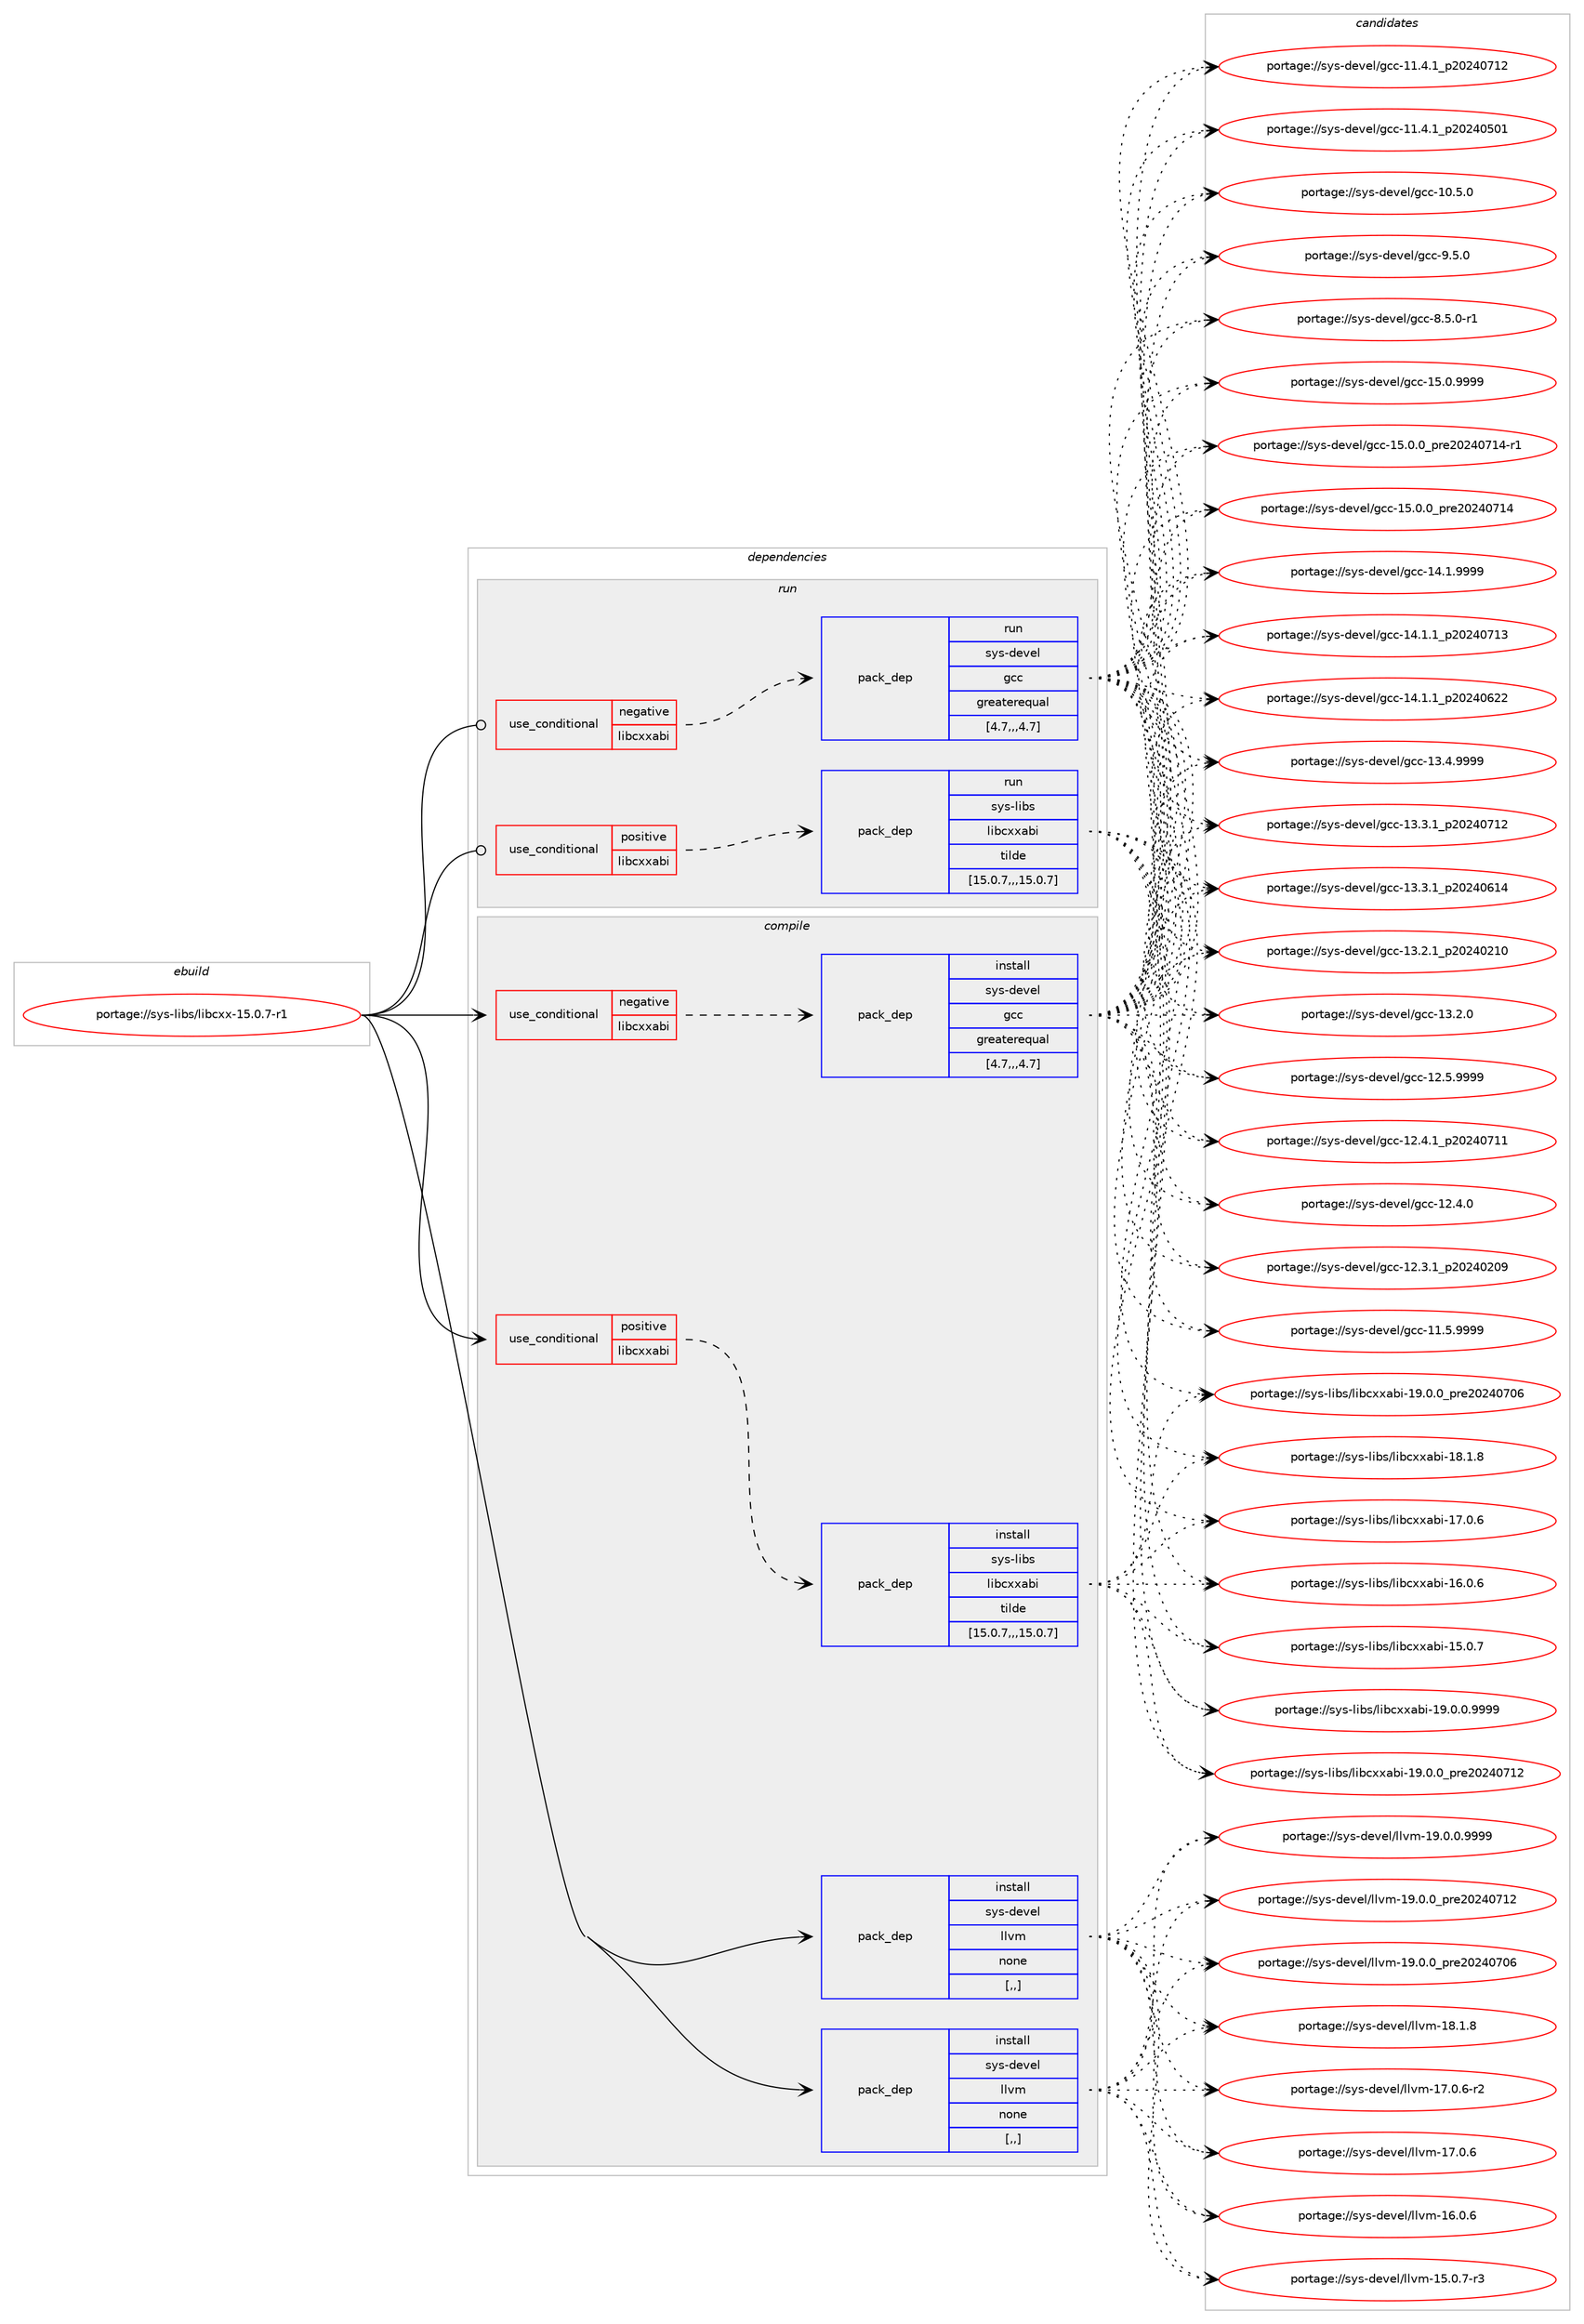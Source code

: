 digraph prolog {

# *************
# Graph options
# *************

newrank=true;
concentrate=true;
compound=true;
graph [rankdir=LR,fontname=Helvetica,fontsize=10,ranksep=1.5];#, ranksep=2.5, nodesep=0.2];
edge  [arrowhead=vee];
node  [fontname=Helvetica,fontsize=10];

# **********
# The ebuild
# **********

subgraph cluster_leftcol {
color=gray;
label=<<i>ebuild</i>>;
id [label="portage://sys-libs/libcxx-15.0.7-r1", color=red, width=4, href="../sys-libs/libcxx-15.0.7-r1.svg"];
}

# ****************
# The dependencies
# ****************

subgraph cluster_midcol {
color=gray;
label=<<i>dependencies</i>>;
subgraph cluster_compile {
fillcolor="#eeeeee";
style=filled;
label=<<i>compile</i>>;
subgraph cond116813 {
dependency438447 [label=<<TABLE BORDER="0" CELLBORDER="1" CELLSPACING="0" CELLPADDING="4"><TR><TD ROWSPAN="3" CELLPADDING="10">use_conditional</TD></TR><TR><TD>negative</TD></TR><TR><TD>libcxxabi</TD></TR></TABLE>>, shape=none, color=red];
subgraph pack318629 {
dependency438448 [label=<<TABLE BORDER="0" CELLBORDER="1" CELLSPACING="0" CELLPADDING="4" WIDTH="220"><TR><TD ROWSPAN="6" CELLPADDING="30">pack_dep</TD></TR><TR><TD WIDTH="110">install</TD></TR><TR><TD>sys-devel</TD></TR><TR><TD>gcc</TD></TR><TR><TD>greaterequal</TD></TR><TR><TD>[4.7,,,4.7]</TD></TR></TABLE>>, shape=none, color=blue];
}
dependency438447:e -> dependency438448:w [weight=20,style="dashed",arrowhead="vee"];
}
id:e -> dependency438447:w [weight=20,style="solid",arrowhead="vee"];
subgraph cond116814 {
dependency438449 [label=<<TABLE BORDER="0" CELLBORDER="1" CELLSPACING="0" CELLPADDING="4"><TR><TD ROWSPAN="3" CELLPADDING="10">use_conditional</TD></TR><TR><TD>positive</TD></TR><TR><TD>libcxxabi</TD></TR></TABLE>>, shape=none, color=red];
subgraph pack318630 {
dependency438450 [label=<<TABLE BORDER="0" CELLBORDER="1" CELLSPACING="0" CELLPADDING="4" WIDTH="220"><TR><TD ROWSPAN="6" CELLPADDING="30">pack_dep</TD></TR><TR><TD WIDTH="110">install</TD></TR><TR><TD>sys-libs</TD></TR><TR><TD>libcxxabi</TD></TR><TR><TD>tilde</TD></TR><TR><TD>[15.0.7,,,15.0.7]</TD></TR></TABLE>>, shape=none, color=blue];
}
dependency438449:e -> dependency438450:w [weight=20,style="dashed",arrowhead="vee"];
}
id:e -> dependency438449:w [weight=20,style="solid",arrowhead="vee"];
subgraph pack318631 {
dependency438451 [label=<<TABLE BORDER="0" CELLBORDER="1" CELLSPACING="0" CELLPADDING="4" WIDTH="220"><TR><TD ROWSPAN="6" CELLPADDING="30">pack_dep</TD></TR><TR><TD WIDTH="110">install</TD></TR><TR><TD>sys-devel</TD></TR><TR><TD>llvm</TD></TR><TR><TD>none</TD></TR><TR><TD>[,,]</TD></TR></TABLE>>, shape=none, color=blue];
}
id:e -> dependency438451:w [weight=20,style="solid",arrowhead="vee"];
subgraph pack318632 {
dependency438452 [label=<<TABLE BORDER="0" CELLBORDER="1" CELLSPACING="0" CELLPADDING="4" WIDTH="220"><TR><TD ROWSPAN="6" CELLPADDING="30">pack_dep</TD></TR><TR><TD WIDTH="110">install</TD></TR><TR><TD>sys-devel</TD></TR><TR><TD>llvm</TD></TR><TR><TD>none</TD></TR><TR><TD>[,,]</TD></TR></TABLE>>, shape=none, color=blue];
}
id:e -> dependency438452:w [weight=20,style="solid",arrowhead="vee"];
}
subgraph cluster_compileandrun {
fillcolor="#eeeeee";
style=filled;
label=<<i>compile and run</i>>;
}
subgraph cluster_run {
fillcolor="#eeeeee";
style=filled;
label=<<i>run</i>>;
subgraph cond116815 {
dependency438453 [label=<<TABLE BORDER="0" CELLBORDER="1" CELLSPACING="0" CELLPADDING="4"><TR><TD ROWSPAN="3" CELLPADDING="10">use_conditional</TD></TR><TR><TD>negative</TD></TR><TR><TD>libcxxabi</TD></TR></TABLE>>, shape=none, color=red];
subgraph pack318633 {
dependency438454 [label=<<TABLE BORDER="0" CELLBORDER="1" CELLSPACING="0" CELLPADDING="4" WIDTH="220"><TR><TD ROWSPAN="6" CELLPADDING="30">pack_dep</TD></TR><TR><TD WIDTH="110">run</TD></TR><TR><TD>sys-devel</TD></TR><TR><TD>gcc</TD></TR><TR><TD>greaterequal</TD></TR><TR><TD>[4.7,,,4.7]</TD></TR></TABLE>>, shape=none, color=blue];
}
dependency438453:e -> dependency438454:w [weight=20,style="dashed",arrowhead="vee"];
}
id:e -> dependency438453:w [weight=20,style="solid",arrowhead="odot"];
subgraph cond116816 {
dependency438455 [label=<<TABLE BORDER="0" CELLBORDER="1" CELLSPACING="0" CELLPADDING="4"><TR><TD ROWSPAN="3" CELLPADDING="10">use_conditional</TD></TR><TR><TD>positive</TD></TR><TR><TD>libcxxabi</TD></TR></TABLE>>, shape=none, color=red];
subgraph pack318634 {
dependency438456 [label=<<TABLE BORDER="0" CELLBORDER="1" CELLSPACING="0" CELLPADDING="4" WIDTH="220"><TR><TD ROWSPAN="6" CELLPADDING="30">pack_dep</TD></TR><TR><TD WIDTH="110">run</TD></TR><TR><TD>sys-libs</TD></TR><TR><TD>libcxxabi</TD></TR><TR><TD>tilde</TD></TR><TR><TD>[15.0.7,,,15.0.7]</TD></TR></TABLE>>, shape=none, color=blue];
}
dependency438455:e -> dependency438456:w [weight=20,style="dashed",arrowhead="vee"];
}
id:e -> dependency438455:w [weight=20,style="solid",arrowhead="odot"];
}
}

# **************
# The candidates
# **************

subgraph cluster_choices {
rank=same;
color=gray;
label=<<i>candidates</i>>;

subgraph choice318629 {
color=black;
nodesep=1;
choice1151211154510010111810110847103999945495346484657575757 [label="portage://sys-devel/gcc-15.0.9999", color=red, width=4,href="../sys-devel/gcc-15.0.9999.svg"];
choice11512111545100101118101108471039999454953464846489511211410150485052485549524511449 [label="portage://sys-devel/gcc-15.0.0_pre20240714-r1", color=red, width=4,href="../sys-devel/gcc-15.0.0_pre20240714-r1.svg"];
choice1151211154510010111810110847103999945495346484648951121141015048505248554952 [label="portage://sys-devel/gcc-15.0.0_pre20240714", color=red, width=4,href="../sys-devel/gcc-15.0.0_pre20240714.svg"];
choice1151211154510010111810110847103999945495246494657575757 [label="portage://sys-devel/gcc-14.1.9999", color=red, width=4,href="../sys-devel/gcc-14.1.9999.svg"];
choice1151211154510010111810110847103999945495246494649951125048505248554951 [label="portage://sys-devel/gcc-14.1.1_p20240713", color=red, width=4,href="../sys-devel/gcc-14.1.1_p20240713.svg"];
choice1151211154510010111810110847103999945495246494649951125048505248545050 [label="portage://sys-devel/gcc-14.1.1_p20240622", color=red, width=4,href="../sys-devel/gcc-14.1.1_p20240622.svg"];
choice1151211154510010111810110847103999945495146524657575757 [label="portage://sys-devel/gcc-13.4.9999", color=red, width=4,href="../sys-devel/gcc-13.4.9999.svg"];
choice1151211154510010111810110847103999945495146514649951125048505248554950 [label="portage://sys-devel/gcc-13.3.1_p20240712", color=red, width=4,href="../sys-devel/gcc-13.3.1_p20240712.svg"];
choice1151211154510010111810110847103999945495146514649951125048505248544952 [label="portage://sys-devel/gcc-13.3.1_p20240614", color=red, width=4,href="../sys-devel/gcc-13.3.1_p20240614.svg"];
choice1151211154510010111810110847103999945495146504649951125048505248504948 [label="portage://sys-devel/gcc-13.2.1_p20240210", color=red, width=4,href="../sys-devel/gcc-13.2.1_p20240210.svg"];
choice1151211154510010111810110847103999945495146504648 [label="portage://sys-devel/gcc-13.2.0", color=red, width=4,href="../sys-devel/gcc-13.2.0.svg"];
choice1151211154510010111810110847103999945495046534657575757 [label="portage://sys-devel/gcc-12.5.9999", color=red, width=4,href="../sys-devel/gcc-12.5.9999.svg"];
choice1151211154510010111810110847103999945495046524649951125048505248554949 [label="portage://sys-devel/gcc-12.4.1_p20240711", color=red, width=4,href="../sys-devel/gcc-12.4.1_p20240711.svg"];
choice1151211154510010111810110847103999945495046524648 [label="portage://sys-devel/gcc-12.4.0", color=red, width=4,href="../sys-devel/gcc-12.4.0.svg"];
choice1151211154510010111810110847103999945495046514649951125048505248504857 [label="portage://sys-devel/gcc-12.3.1_p20240209", color=red, width=4,href="../sys-devel/gcc-12.3.1_p20240209.svg"];
choice1151211154510010111810110847103999945494946534657575757 [label="portage://sys-devel/gcc-11.5.9999", color=red, width=4,href="../sys-devel/gcc-11.5.9999.svg"];
choice1151211154510010111810110847103999945494946524649951125048505248554950 [label="portage://sys-devel/gcc-11.4.1_p20240712", color=red, width=4,href="../sys-devel/gcc-11.4.1_p20240712.svg"];
choice1151211154510010111810110847103999945494946524649951125048505248534849 [label="portage://sys-devel/gcc-11.4.1_p20240501", color=red, width=4,href="../sys-devel/gcc-11.4.1_p20240501.svg"];
choice1151211154510010111810110847103999945494846534648 [label="portage://sys-devel/gcc-10.5.0", color=red, width=4,href="../sys-devel/gcc-10.5.0.svg"];
choice11512111545100101118101108471039999455746534648 [label="portage://sys-devel/gcc-9.5.0", color=red, width=4,href="../sys-devel/gcc-9.5.0.svg"];
choice115121115451001011181011084710399994556465346484511449 [label="portage://sys-devel/gcc-8.5.0-r1", color=red, width=4,href="../sys-devel/gcc-8.5.0-r1.svg"];
dependency438448:e -> choice1151211154510010111810110847103999945495346484657575757:w [style=dotted,weight="100"];
dependency438448:e -> choice11512111545100101118101108471039999454953464846489511211410150485052485549524511449:w [style=dotted,weight="100"];
dependency438448:e -> choice1151211154510010111810110847103999945495346484648951121141015048505248554952:w [style=dotted,weight="100"];
dependency438448:e -> choice1151211154510010111810110847103999945495246494657575757:w [style=dotted,weight="100"];
dependency438448:e -> choice1151211154510010111810110847103999945495246494649951125048505248554951:w [style=dotted,weight="100"];
dependency438448:e -> choice1151211154510010111810110847103999945495246494649951125048505248545050:w [style=dotted,weight="100"];
dependency438448:e -> choice1151211154510010111810110847103999945495146524657575757:w [style=dotted,weight="100"];
dependency438448:e -> choice1151211154510010111810110847103999945495146514649951125048505248554950:w [style=dotted,weight="100"];
dependency438448:e -> choice1151211154510010111810110847103999945495146514649951125048505248544952:w [style=dotted,weight="100"];
dependency438448:e -> choice1151211154510010111810110847103999945495146504649951125048505248504948:w [style=dotted,weight="100"];
dependency438448:e -> choice1151211154510010111810110847103999945495146504648:w [style=dotted,weight="100"];
dependency438448:e -> choice1151211154510010111810110847103999945495046534657575757:w [style=dotted,weight="100"];
dependency438448:e -> choice1151211154510010111810110847103999945495046524649951125048505248554949:w [style=dotted,weight="100"];
dependency438448:e -> choice1151211154510010111810110847103999945495046524648:w [style=dotted,weight="100"];
dependency438448:e -> choice1151211154510010111810110847103999945495046514649951125048505248504857:w [style=dotted,weight="100"];
dependency438448:e -> choice1151211154510010111810110847103999945494946534657575757:w [style=dotted,weight="100"];
dependency438448:e -> choice1151211154510010111810110847103999945494946524649951125048505248554950:w [style=dotted,weight="100"];
dependency438448:e -> choice1151211154510010111810110847103999945494946524649951125048505248534849:w [style=dotted,weight="100"];
dependency438448:e -> choice1151211154510010111810110847103999945494846534648:w [style=dotted,weight="100"];
dependency438448:e -> choice11512111545100101118101108471039999455746534648:w [style=dotted,weight="100"];
dependency438448:e -> choice115121115451001011181011084710399994556465346484511449:w [style=dotted,weight="100"];
}
subgraph choice318630 {
color=black;
nodesep=1;
choice11512111545108105981154710810598991201209798105454957464846484657575757 [label="portage://sys-libs/libcxxabi-19.0.0.9999", color=red, width=4,href="../sys-libs/libcxxabi-19.0.0.9999.svg"];
choice1151211154510810598115471081059899120120979810545495746484648951121141015048505248554950 [label="portage://sys-libs/libcxxabi-19.0.0_pre20240712", color=red, width=4,href="../sys-libs/libcxxabi-19.0.0_pre20240712.svg"];
choice1151211154510810598115471081059899120120979810545495746484648951121141015048505248554854 [label="portage://sys-libs/libcxxabi-19.0.0_pre20240706", color=red, width=4,href="../sys-libs/libcxxabi-19.0.0_pre20240706.svg"];
choice1151211154510810598115471081059899120120979810545495646494656 [label="portage://sys-libs/libcxxabi-18.1.8", color=red, width=4,href="../sys-libs/libcxxabi-18.1.8.svg"];
choice1151211154510810598115471081059899120120979810545495546484654 [label="portage://sys-libs/libcxxabi-17.0.6", color=red, width=4,href="../sys-libs/libcxxabi-17.0.6.svg"];
choice1151211154510810598115471081059899120120979810545495446484654 [label="portage://sys-libs/libcxxabi-16.0.6", color=red, width=4,href="../sys-libs/libcxxabi-16.0.6.svg"];
choice1151211154510810598115471081059899120120979810545495346484655 [label="portage://sys-libs/libcxxabi-15.0.7", color=red, width=4,href="../sys-libs/libcxxabi-15.0.7.svg"];
dependency438450:e -> choice11512111545108105981154710810598991201209798105454957464846484657575757:w [style=dotted,weight="100"];
dependency438450:e -> choice1151211154510810598115471081059899120120979810545495746484648951121141015048505248554950:w [style=dotted,weight="100"];
dependency438450:e -> choice1151211154510810598115471081059899120120979810545495746484648951121141015048505248554854:w [style=dotted,weight="100"];
dependency438450:e -> choice1151211154510810598115471081059899120120979810545495646494656:w [style=dotted,weight="100"];
dependency438450:e -> choice1151211154510810598115471081059899120120979810545495546484654:w [style=dotted,weight="100"];
dependency438450:e -> choice1151211154510810598115471081059899120120979810545495446484654:w [style=dotted,weight="100"];
dependency438450:e -> choice1151211154510810598115471081059899120120979810545495346484655:w [style=dotted,weight="100"];
}
subgraph choice318631 {
color=black;
nodesep=1;
choice1151211154510010111810110847108108118109454957464846484657575757 [label="portage://sys-devel/llvm-19.0.0.9999", color=red, width=4,href="../sys-devel/llvm-19.0.0.9999.svg"];
choice115121115451001011181011084710810811810945495746484648951121141015048505248554950 [label="portage://sys-devel/llvm-19.0.0_pre20240712", color=red, width=4,href="../sys-devel/llvm-19.0.0_pre20240712.svg"];
choice115121115451001011181011084710810811810945495746484648951121141015048505248554854 [label="portage://sys-devel/llvm-19.0.0_pre20240706", color=red, width=4,href="../sys-devel/llvm-19.0.0_pre20240706.svg"];
choice115121115451001011181011084710810811810945495646494656 [label="portage://sys-devel/llvm-18.1.8", color=red, width=4,href="../sys-devel/llvm-18.1.8.svg"];
choice1151211154510010111810110847108108118109454955464846544511450 [label="portage://sys-devel/llvm-17.0.6-r2", color=red, width=4,href="../sys-devel/llvm-17.0.6-r2.svg"];
choice115121115451001011181011084710810811810945495546484654 [label="portage://sys-devel/llvm-17.0.6", color=red, width=4,href="../sys-devel/llvm-17.0.6.svg"];
choice115121115451001011181011084710810811810945495446484654 [label="portage://sys-devel/llvm-16.0.6", color=red, width=4,href="../sys-devel/llvm-16.0.6.svg"];
choice1151211154510010111810110847108108118109454953464846554511451 [label="portage://sys-devel/llvm-15.0.7-r3", color=red, width=4,href="../sys-devel/llvm-15.0.7-r3.svg"];
dependency438451:e -> choice1151211154510010111810110847108108118109454957464846484657575757:w [style=dotted,weight="100"];
dependency438451:e -> choice115121115451001011181011084710810811810945495746484648951121141015048505248554950:w [style=dotted,weight="100"];
dependency438451:e -> choice115121115451001011181011084710810811810945495746484648951121141015048505248554854:w [style=dotted,weight="100"];
dependency438451:e -> choice115121115451001011181011084710810811810945495646494656:w [style=dotted,weight="100"];
dependency438451:e -> choice1151211154510010111810110847108108118109454955464846544511450:w [style=dotted,weight="100"];
dependency438451:e -> choice115121115451001011181011084710810811810945495546484654:w [style=dotted,weight="100"];
dependency438451:e -> choice115121115451001011181011084710810811810945495446484654:w [style=dotted,weight="100"];
dependency438451:e -> choice1151211154510010111810110847108108118109454953464846554511451:w [style=dotted,weight="100"];
}
subgraph choice318632 {
color=black;
nodesep=1;
choice1151211154510010111810110847108108118109454957464846484657575757 [label="portage://sys-devel/llvm-19.0.0.9999", color=red, width=4,href="../sys-devel/llvm-19.0.0.9999.svg"];
choice115121115451001011181011084710810811810945495746484648951121141015048505248554950 [label="portage://sys-devel/llvm-19.0.0_pre20240712", color=red, width=4,href="../sys-devel/llvm-19.0.0_pre20240712.svg"];
choice115121115451001011181011084710810811810945495746484648951121141015048505248554854 [label="portage://sys-devel/llvm-19.0.0_pre20240706", color=red, width=4,href="../sys-devel/llvm-19.0.0_pre20240706.svg"];
choice115121115451001011181011084710810811810945495646494656 [label="portage://sys-devel/llvm-18.1.8", color=red, width=4,href="../sys-devel/llvm-18.1.8.svg"];
choice1151211154510010111810110847108108118109454955464846544511450 [label="portage://sys-devel/llvm-17.0.6-r2", color=red, width=4,href="../sys-devel/llvm-17.0.6-r2.svg"];
choice115121115451001011181011084710810811810945495546484654 [label="portage://sys-devel/llvm-17.0.6", color=red, width=4,href="../sys-devel/llvm-17.0.6.svg"];
choice115121115451001011181011084710810811810945495446484654 [label="portage://sys-devel/llvm-16.0.6", color=red, width=4,href="../sys-devel/llvm-16.0.6.svg"];
choice1151211154510010111810110847108108118109454953464846554511451 [label="portage://sys-devel/llvm-15.0.7-r3", color=red, width=4,href="../sys-devel/llvm-15.0.7-r3.svg"];
dependency438452:e -> choice1151211154510010111810110847108108118109454957464846484657575757:w [style=dotted,weight="100"];
dependency438452:e -> choice115121115451001011181011084710810811810945495746484648951121141015048505248554950:w [style=dotted,weight="100"];
dependency438452:e -> choice115121115451001011181011084710810811810945495746484648951121141015048505248554854:w [style=dotted,weight="100"];
dependency438452:e -> choice115121115451001011181011084710810811810945495646494656:w [style=dotted,weight="100"];
dependency438452:e -> choice1151211154510010111810110847108108118109454955464846544511450:w [style=dotted,weight="100"];
dependency438452:e -> choice115121115451001011181011084710810811810945495546484654:w [style=dotted,weight="100"];
dependency438452:e -> choice115121115451001011181011084710810811810945495446484654:w [style=dotted,weight="100"];
dependency438452:e -> choice1151211154510010111810110847108108118109454953464846554511451:w [style=dotted,weight="100"];
}
subgraph choice318633 {
color=black;
nodesep=1;
choice1151211154510010111810110847103999945495346484657575757 [label="portage://sys-devel/gcc-15.0.9999", color=red, width=4,href="../sys-devel/gcc-15.0.9999.svg"];
choice11512111545100101118101108471039999454953464846489511211410150485052485549524511449 [label="portage://sys-devel/gcc-15.0.0_pre20240714-r1", color=red, width=4,href="../sys-devel/gcc-15.0.0_pre20240714-r1.svg"];
choice1151211154510010111810110847103999945495346484648951121141015048505248554952 [label="portage://sys-devel/gcc-15.0.0_pre20240714", color=red, width=4,href="../sys-devel/gcc-15.0.0_pre20240714.svg"];
choice1151211154510010111810110847103999945495246494657575757 [label="portage://sys-devel/gcc-14.1.9999", color=red, width=4,href="../sys-devel/gcc-14.1.9999.svg"];
choice1151211154510010111810110847103999945495246494649951125048505248554951 [label="portage://sys-devel/gcc-14.1.1_p20240713", color=red, width=4,href="../sys-devel/gcc-14.1.1_p20240713.svg"];
choice1151211154510010111810110847103999945495246494649951125048505248545050 [label="portage://sys-devel/gcc-14.1.1_p20240622", color=red, width=4,href="../sys-devel/gcc-14.1.1_p20240622.svg"];
choice1151211154510010111810110847103999945495146524657575757 [label="portage://sys-devel/gcc-13.4.9999", color=red, width=4,href="../sys-devel/gcc-13.4.9999.svg"];
choice1151211154510010111810110847103999945495146514649951125048505248554950 [label="portage://sys-devel/gcc-13.3.1_p20240712", color=red, width=4,href="../sys-devel/gcc-13.3.1_p20240712.svg"];
choice1151211154510010111810110847103999945495146514649951125048505248544952 [label="portage://sys-devel/gcc-13.3.1_p20240614", color=red, width=4,href="../sys-devel/gcc-13.3.1_p20240614.svg"];
choice1151211154510010111810110847103999945495146504649951125048505248504948 [label="portage://sys-devel/gcc-13.2.1_p20240210", color=red, width=4,href="../sys-devel/gcc-13.2.1_p20240210.svg"];
choice1151211154510010111810110847103999945495146504648 [label="portage://sys-devel/gcc-13.2.0", color=red, width=4,href="../sys-devel/gcc-13.2.0.svg"];
choice1151211154510010111810110847103999945495046534657575757 [label="portage://sys-devel/gcc-12.5.9999", color=red, width=4,href="../sys-devel/gcc-12.5.9999.svg"];
choice1151211154510010111810110847103999945495046524649951125048505248554949 [label="portage://sys-devel/gcc-12.4.1_p20240711", color=red, width=4,href="../sys-devel/gcc-12.4.1_p20240711.svg"];
choice1151211154510010111810110847103999945495046524648 [label="portage://sys-devel/gcc-12.4.0", color=red, width=4,href="../sys-devel/gcc-12.4.0.svg"];
choice1151211154510010111810110847103999945495046514649951125048505248504857 [label="portage://sys-devel/gcc-12.3.1_p20240209", color=red, width=4,href="../sys-devel/gcc-12.3.1_p20240209.svg"];
choice1151211154510010111810110847103999945494946534657575757 [label="portage://sys-devel/gcc-11.5.9999", color=red, width=4,href="../sys-devel/gcc-11.5.9999.svg"];
choice1151211154510010111810110847103999945494946524649951125048505248554950 [label="portage://sys-devel/gcc-11.4.1_p20240712", color=red, width=4,href="../sys-devel/gcc-11.4.1_p20240712.svg"];
choice1151211154510010111810110847103999945494946524649951125048505248534849 [label="portage://sys-devel/gcc-11.4.1_p20240501", color=red, width=4,href="../sys-devel/gcc-11.4.1_p20240501.svg"];
choice1151211154510010111810110847103999945494846534648 [label="portage://sys-devel/gcc-10.5.0", color=red, width=4,href="../sys-devel/gcc-10.5.0.svg"];
choice11512111545100101118101108471039999455746534648 [label="portage://sys-devel/gcc-9.5.0", color=red, width=4,href="../sys-devel/gcc-9.5.0.svg"];
choice115121115451001011181011084710399994556465346484511449 [label="portage://sys-devel/gcc-8.5.0-r1", color=red, width=4,href="../sys-devel/gcc-8.5.0-r1.svg"];
dependency438454:e -> choice1151211154510010111810110847103999945495346484657575757:w [style=dotted,weight="100"];
dependency438454:e -> choice11512111545100101118101108471039999454953464846489511211410150485052485549524511449:w [style=dotted,weight="100"];
dependency438454:e -> choice1151211154510010111810110847103999945495346484648951121141015048505248554952:w [style=dotted,weight="100"];
dependency438454:e -> choice1151211154510010111810110847103999945495246494657575757:w [style=dotted,weight="100"];
dependency438454:e -> choice1151211154510010111810110847103999945495246494649951125048505248554951:w [style=dotted,weight="100"];
dependency438454:e -> choice1151211154510010111810110847103999945495246494649951125048505248545050:w [style=dotted,weight="100"];
dependency438454:e -> choice1151211154510010111810110847103999945495146524657575757:w [style=dotted,weight="100"];
dependency438454:e -> choice1151211154510010111810110847103999945495146514649951125048505248554950:w [style=dotted,weight="100"];
dependency438454:e -> choice1151211154510010111810110847103999945495146514649951125048505248544952:w [style=dotted,weight="100"];
dependency438454:e -> choice1151211154510010111810110847103999945495146504649951125048505248504948:w [style=dotted,weight="100"];
dependency438454:e -> choice1151211154510010111810110847103999945495146504648:w [style=dotted,weight="100"];
dependency438454:e -> choice1151211154510010111810110847103999945495046534657575757:w [style=dotted,weight="100"];
dependency438454:e -> choice1151211154510010111810110847103999945495046524649951125048505248554949:w [style=dotted,weight="100"];
dependency438454:e -> choice1151211154510010111810110847103999945495046524648:w [style=dotted,weight="100"];
dependency438454:e -> choice1151211154510010111810110847103999945495046514649951125048505248504857:w [style=dotted,weight="100"];
dependency438454:e -> choice1151211154510010111810110847103999945494946534657575757:w [style=dotted,weight="100"];
dependency438454:e -> choice1151211154510010111810110847103999945494946524649951125048505248554950:w [style=dotted,weight="100"];
dependency438454:e -> choice1151211154510010111810110847103999945494946524649951125048505248534849:w [style=dotted,weight="100"];
dependency438454:e -> choice1151211154510010111810110847103999945494846534648:w [style=dotted,weight="100"];
dependency438454:e -> choice11512111545100101118101108471039999455746534648:w [style=dotted,weight="100"];
dependency438454:e -> choice115121115451001011181011084710399994556465346484511449:w [style=dotted,weight="100"];
}
subgraph choice318634 {
color=black;
nodesep=1;
choice11512111545108105981154710810598991201209798105454957464846484657575757 [label="portage://sys-libs/libcxxabi-19.0.0.9999", color=red, width=4,href="../sys-libs/libcxxabi-19.0.0.9999.svg"];
choice1151211154510810598115471081059899120120979810545495746484648951121141015048505248554950 [label="portage://sys-libs/libcxxabi-19.0.0_pre20240712", color=red, width=4,href="../sys-libs/libcxxabi-19.0.0_pre20240712.svg"];
choice1151211154510810598115471081059899120120979810545495746484648951121141015048505248554854 [label="portage://sys-libs/libcxxabi-19.0.0_pre20240706", color=red, width=4,href="../sys-libs/libcxxabi-19.0.0_pre20240706.svg"];
choice1151211154510810598115471081059899120120979810545495646494656 [label="portage://sys-libs/libcxxabi-18.1.8", color=red, width=4,href="../sys-libs/libcxxabi-18.1.8.svg"];
choice1151211154510810598115471081059899120120979810545495546484654 [label="portage://sys-libs/libcxxabi-17.0.6", color=red, width=4,href="../sys-libs/libcxxabi-17.0.6.svg"];
choice1151211154510810598115471081059899120120979810545495446484654 [label="portage://sys-libs/libcxxabi-16.0.6", color=red, width=4,href="../sys-libs/libcxxabi-16.0.6.svg"];
choice1151211154510810598115471081059899120120979810545495346484655 [label="portage://sys-libs/libcxxabi-15.0.7", color=red, width=4,href="../sys-libs/libcxxabi-15.0.7.svg"];
dependency438456:e -> choice11512111545108105981154710810598991201209798105454957464846484657575757:w [style=dotted,weight="100"];
dependency438456:e -> choice1151211154510810598115471081059899120120979810545495746484648951121141015048505248554950:w [style=dotted,weight="100"];
dependency438456:e -> choice1151211154510810598115471081059899120120979810545495746484648951121141015048505248554854:w [style=dotted,weight="100"];
dependency438456:e -> choice1151211154510810598115471081059899120120979810545495646494656:w [style=dotted,weight="100"];
dependency438456:e -> choice1151211154510810598115471081059899120120979810545495546484654:w [style=dotted,weight="100"];
dependency438456:e -> choice1151211154510810598115471081059899120120979810545495446484654:w [style=dotted,weight="100"];
dependency438456:e -> choice1151211154510810598115471081059899120120979810545495346484655:w [style=dotted,weight="100"];
}
}

}
